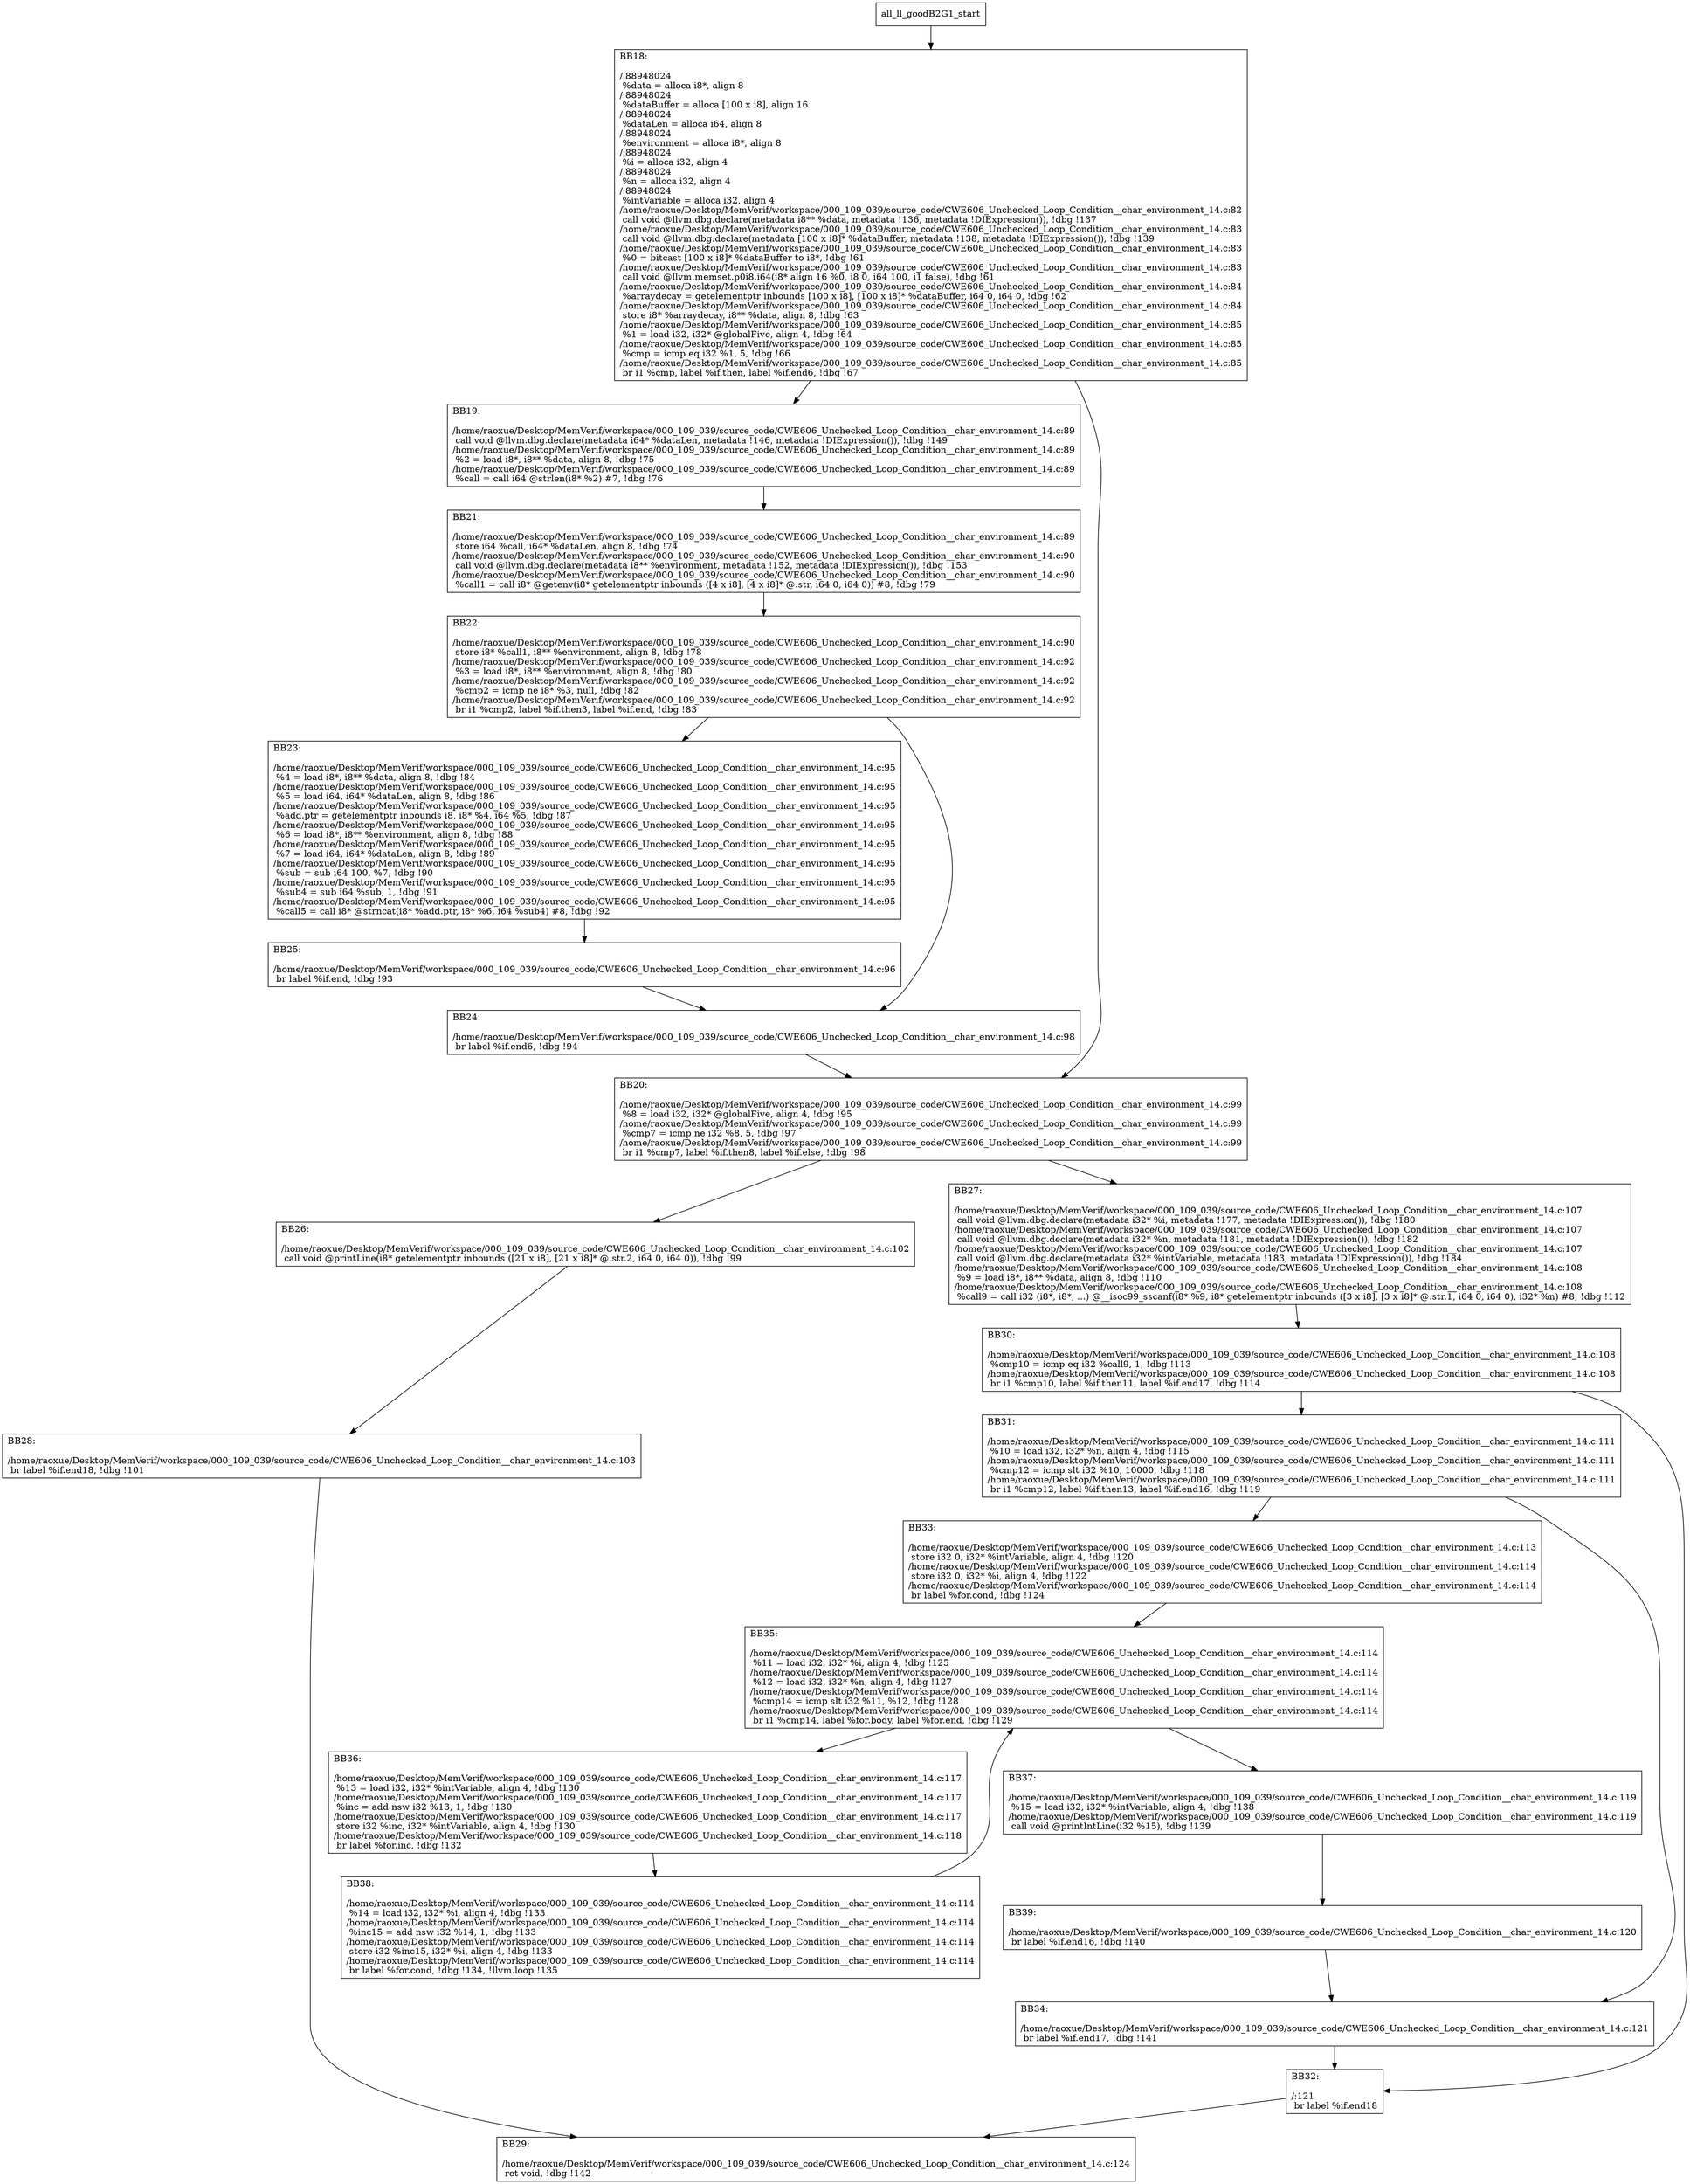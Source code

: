 digraph "CFG for'all_ll_goodB2G1' function" {
	BBall_ll_goodB2G1_start[shape=record,label="{all_ll_goodB2G1_start}"];
	BBall_ll_goodB2G1_start-> all_ll_goodB2G1BB18;
	all_ll_goodB2G1BB18 [shape=record, label="{BB18:\l\l/:88948024\l
  %data = alloca i8*, align 8\l
/:88948024\l
  %dataBuffer = alloca [100 x i8], align 16\l
/:88948024\l
  %dataLen = alloca i64, align 8\l
/:88948024\l
  %environment = alloca i8*, align 8\l
/:88948024\l
  %i = alloca i32, align 4\l
/:88948024\l
  %n = alloca i32, align 4\l
/:88948024\l
  %intVariable = alloca i32, align 4\l
/home/raoxue/Desktop/MemVerif/workspace/000_109_039/source_code/CWE606_Unchecked_Loop_Condition__char_environment_14.c:82\l
  call void @llvm.dbg.declare(metadata i8** %data, metadata !136, metadata !DIExpression()), !dbg !137\l
/home/raoxue/Desktop/MemVerif/workspace/000_109_039/source_code/CWE606_Unchecked_Loop_Condition__char_environment_14.c:83\l
  call void @llvm.dbg.declare(metadata [100 x i8]* %dataBuffer, metadata !138, metadata !DIExpression()), !dbg !139\l
/home/raoxue/Desktop/MemVerif/workspace/000_109_039/source_code/CWE606_Unchecked_Loop_Condition__char_environment_14.c:83\l
  %0 = bitcast [100 x i8]* %dataBuffer to i8*, !dbg !61\l
/home/raoxue/Desktop/MemVerif/workspace/000_109_039/source_code/CWE606_Unchecked_Loop_Condition__char_environment_14.c:83\l
  call void @llvm.memset.p0i8.i64(i8* align 16 %0, i8 0, i64 100, i1 false), !dbg !61\l
/home/raoxue/Desktop/MemVerif/workspace/000_109_039/source_code/CWE606_Unchecked_Loop_Condition__char_environment_14.c:84\l
  %arraydecay = getelementptr inbounds [100 x i8], [100 x i8]* %dataBuffer, i64 0, i64 0, !dbg !62\l
/home/raoxue/Desktop/MemVerif/workspace/000_109_039/source_code/CWE606_Unchecked_Loop_Condition__char_environment_14.c:84\l
  store i8* %arraydecay, i8** %data, align 8, !dbg !63\l
/home/raoxue/Desktop/MemVerif/workspace/000_109_039/source_code/CWE606_Unchecked_Loop_Condition__char_environment_14.c:85\l
  %1 = load i32, i32* @globalFive, align 4, !dbg !64\l
/home/raoxue/Desktop/MemVerif/workspace/000_109_039/source_code/CWE606_Unchecked_Loop_Condition__char_environment_14.c:85\l
  %cmp = icmp eq i32 %1, 5, !dbg !66\l
/home/raoxue/Desktop/MemVerif/workspace/000_109_039/source_code/CWE606_Unchecked_Loop_Condition__char_environment_14.c:85\l
  br i1 %cmp, label %if.then, label %if.end6, !dbg !67\l
}"];
	all_ll_goodB2G1BB18-> all_ll_goodB2G1BB19;
	all_ll_goodB2G1BB18-> all_ll_goodB2G1BB20;
	all_ll_goodB2G1BB19 [shape=record, label="{BB19:\l\l/home/raoxue/Desktop/MemVerif/workspace/000_109_039/source_code/CWE606_Unchecked_Loop_Condition__char_environment_14.c:89\l
  call void @llvm.dbg.declare(metadata i64* %dataLen, metadata !146, metadata !DIExpression()), !dbg !149\l
/home/raoxue/Desktop/MemVerif/workspace/000_109_039/source_code/CWE606_Unchecked_Loop_Condition__char_environment_14.c:89\l
  %2 = load i8*, i8** %data, align 8, !dbg !75\l
/home/raoxue/Desktop/MemVerif/workspace/000_109_039/source_code/CWE606_Unchecked_Loop_Condition__char_environment_14.c:89\l
  %call = call i64 @strlen(i8* %2) #7, !dbg !76\l
}"];
	all_ll_goodB2G1BB19-> all_ll_goodB2G1BB21;
	all_ll_goodB2G1BB21 [shape=record, label="{BB21:\l\l/home/raoxue/Desktop/MemVerif/workspace/000_109_039/source_code/CWE606_Unchecked_Loop_Condition__char_environment_14.c:89\l
  store i64 %call, i64* %dataLen, align 8, !dbg !74\l
/home/raoxue/Desktop/MemVerif/workspace/000_109_039/source_code/CWE606_Unchecked_Loop_Condition__char_environment_14.c:90\l
  call void @llvm.dbg.declare(metadata i8** %environment, metadata !152, metadata !DIExpression()), !dbg !153\l
/home/raoxue/Desktop/MemVerif/workspace/000_109_039/source_code/CWE606_Unchecked_Loop_Condition__char_environment_14.c:90\l
  %call1 = call i8* @getenv(i8* getelementptr inbounds ([4 x i8], [4 x i8]* @.str, i64 0, i64 0)) #8, !dbg !79\l
}"];
	all_ll_goodB2G1BB21-> all_ll_goodB2G1BB22;
	all_ll_goodB2G1BB22 [shape=record, label="{BB22:\l\l/home/raoxue/Desktop/MemVerif/workspace/000_109_039/source_code/CWE606_Unchecked_Loop_Condition__char_environment_14.c:90\l
  store i8* %call1, i8** %environment, align 8, !dbg !78\l
/home/raoxue/Desktop/MemVerif/workspace/000_109_039/source_code/CWE606_Unchecked_Loop_Condition__char_environment_14.c:92\l
  %3 = load i8*, i8** %environment, align 8, !dbg !80\l
/home/raoxue/Desktop/MemVerif/workspace/000_109_039/source_code/CWE606_Unchecked_Loop_Condition__char_environment_14.c:92\l
  %cmp2 = icmp ne i8* %3, null, !dbg !82\l
/home/raoxue/Desktop/MemVerif/workspace/000_109_039/source_code/CWE606_Unchecked_Loop_Condition__char_environment_14.c:92\l
  br i1 %cmp2, label %if.then3, label %if.end, !dbg !83\l
}"];
	all_ll_goodB2G1BB22-> all_ll_goodB2G1BB23;
	all_ll_goodB2G1BB22-> all_ll_goodB2G1BB24;
	all_ll_goodB2G1BB23 [shape=record, label="{BB23:\l\l/home/raoxue/Desktop/MemVerif/workspace/000_109_039/source_code/CWE606_Unchecked_Loop_Condition__char_environment_14.c:95\l
  %4 = load i8*, i8** %data, align 8, !dbg !84\l
/home/raoxue/Desktop/MemVerif/workspace/000_109_039/source_code/CWE606_Unchecked_Loop_Condition__char_environment_14.c:95\l
  %5 = load i64, i64* %dataLen, align 8, !dbg !86\l
/home/raoxue/Desktop/MemVerif/workspace/000_109_039/source_code/CWE606_Unchecked_Loop_Condition__char_environment_14.c:95\l
  %add.ptr = getelementptr inbounds i8, i8* %4, i64 %5, !dbg !87\l
/home/raoxue/Desktop/MemVerif/workspace/000_109_039/source_code/CWE606_Unchecked_Loop_Condition__char_environment_14.c:95\l
  %6 = load i8*, i8** %environment, align 8, !dbg !88\l
/home/raoxue/Desktop/MemVerif/workspace/000_109_039/source_code/CWE606_Unchecked_Loop_Condition__char_environment_14.c:95\l
  %7 = load i64, i64* %dataLen, align 8, !dbg !89\l
/home/raoxue/Desktop/MemVerif/workspace/000_109_039/source_code/CWE606_Unchecked_Loop_Condition__char_environment_14.c:95\l
  %sub = sub i64 100, %7, !dbg !90\l
/home/raoxue/Desktop/MemVerif/workspace/000_109_039/source_code/CWE606_Unchecked_Loop_Condition__char_environment_14.c:95\l
  %sub4 = sub i64 %sub, 1, !dbg !91\l
/home/raoxue/Desktop/MemVerif/workspace/000_109_039/source_code/CWE606_Unchecked_Loop_Condition__char_environment_14.c:95\l
  %call5 = call i8* @strncat(i8* %add.ptr, i8* %6, i64 %sub4) #8, !dbg !92\l
}"];
	all_ll_goodB2G1BB23-> all_ll_goodB2G1BB25;
	all_ll_goodB2G1BB25 [shape=record, label="{BB25:\l\l/home/raoxue/Desktop/MemVerif/workspace/000_109_039/source_code/CWE606_Unchecked_Loop_Condition__char_environment_14.c:96\l
  br label %if.end, !dbg !93\l
}"];
	all_ll_goodB2G1BB25-> all_ll_goodB2G1BB24;
	all_ll_goodB2G1BB24 [shape=record, label="{BB24:\l\l/home/raoxue/Desktop/MemVerif/workspace/000_109_039/source_code/CWE606_Unchecked_Loop_Condition__char_environment_14.c:98\l
  br label %if.end6, !dbg !94\l
}"];
	all_ll_goodB2G1BB24-> all_ll_goodB2G1BB20;
	all_ll_goodB2G1BB20 [shape=record, label="{BB20:\l\l/home/raoxue/Desktop/MemVerif/workspace/000_109_039/source_code/CWE606_Unchecked_Loop_Condition__char_environment_14.c:99\l
  %8 = load i32, i32* @globalFive, align 4, !dbg !95\l
/home/raoxue/Desktop/MemVerif/workspace/000_109_039/source_code/CWE606_Unchecked_Loop_Condition__char_environment_14.c:99\l
  %cmp7 = icmp ne i32 %8, 5, !dbg !97\l
/home/raoxue/Desktop/MemVerif/workspace/000_109_039/source_code/CWE606_Unchecked_Loop_Condition__char_environment_14.c:99\l
  br i1 %cmp7, label %if.then8, label %if.else, !dbg !98\l
}"];
	all_ll_goodB2G1BB20-> all_ll_goodB2G1BB26;
	all_ll_goodB2G1BB20-> all_ll_goodB2G1BB27;
	all_ll_goodB2G1BB26 [shape=record, label="{BB26:\l\l/home/raoxue/Desktop/MemVerif/workspace/000_109_039/source_code/CWE606_Unchecked_Loop_Condition__char_environment_14.c:102\l
  call void @printLine(i8* getelementptr inbounds ([21 x i8], [21 x i8]* @.str.2, i64 0, i64 0)), !dbg !99\l
}"];
	all_ll_goodB2G1BB26-> all_ll_goodB2G1BB28;
	all_ll_goodB2G1BB28 [shape=record, label="{BB28:\l\l/home/raoxue/Desktop/MemVerif/workspace/000_109_039/source_code/CWE606_Unchecked_Loop_Condition__char_environment_14.c:103\l
  br label %if.end18, !dbg !101\l
}"];
	all_ll_goodB2G1BB28-> all_ll_goodB2G1BB29;
	all_ll_goodB2G1BB27 [shape=record, label="{BB27:\l\l/home/raoxue/Desktop/MemVerif/workspace/000_109_039/source_code/CWE606_Unchecked_Loop_Condition__char_environment_14.c:107\l
  call void @llvm.dbg.declare(metadata i32* %i, metadata !177, metadata !DIExpression()), !dbg !180\l
/home/raoxue/Desktop/MemVerif/workspace/000_109_039/source_code/CWE606_Unchecked_Loop_Condition__char_environment_14.c:107\l
  call void @llvm.dbg.declare(metadata i32* %n, metadata !181, metadata !DIExpression()), !dbg !182\l
/home/raoxue/Desktop/MemVerif/workspace/000_109_039/source_code/CWE606_Unchecked_Loop_Condition__char_environment_14.c:107\l
  call void @llvm.dbg.declare(metadata i32* %intVariable, metadata !183, metadata !DIExpression()), !dbg !184\l
/home/raoxue/Desktop/MemVerif/workspace/000_109_039/source_code/CWE606_Unchecked_Loop_Condition__char_environment_14.c:108\l
  %9 = load i8*, i8** %data, align 8, !dbg !110\l
/home/raoxue/Desktop/MemVerif/workspace/000_109_039/source_code/CWE606_Unchecked_Loop_Condition__char_environment_14.c:108\l
  %call9 = call i32 (i8*, i8*, ...) @__isoc99_sscanf(i8* %9, i8* getelementptr inbounds ([3 x i8], [3 x i8]* @.str.1, i64 0, i64 0), i32* %n) #8, !dbg !112\l
}"];
	all_ll_goodB2G1BB27-> all_ll_goodB2G1BB30;
	all_ll_goodB2G1BB30 [shape=record, label="{BB30:\l\l/home/raoxue/Desktop/MemVerif/workspace/000_109_039/source_code/CWE606_Unchecked_Loop_Condition__char_environment_14.c:108\l
  %cmp10 = icmp eq i32 %call9, 1, !dbg !113\l
/home/raoxue/Desktop/MemVerif/workspace/000_109_039/source_code/CWE606_Unchecked_Loop_Condition__char_environment_14.c:108\l
  br i1 %cmp10, label %if.then11, label %if.end17, !dbg !114\l
}"];
	all_ll_goodB2G1BB30-> all_ll_goodB2G1BB31;
	all_ll_goodB2G1BB30-> all_ll_goodB2G1BB32;
	all_ll_goodB2G1BB31 [shape=record, label="{BB31:\l\l/home/raoxue/Desktop/MemVerif/workspace/000_109_039/source_code/CWE606_Unchecked_Loop_Condition__char_environment_14.c:111\l
  %10 = load i32, i32* %n, align 4, !dbg !115\l
/home/raoxue/Desktop/MemVerif/workspace/000_109_039/source_code/CWE606_Unchecked_Loop_Condition__char_environment_14.c:111\l
  %cmp12 = icmp slt i32 %10, 10000, !dbg !118\l
/home/raoxue/Desktop/MemVerif/workspace/000_109_039/source_code/CWE606_Unchecked_Loop_Condition__char_environment_14.c:111\l
  br i1 %cmp12, label %if.then13, label %if.end16, !dbg !119\l
}"];
	all_ll_goodB2G1BB31-> all_ll_goodB2G1BB33;
	all_ll_goodB2G1BB31-> all_ll_goodB2G1BB34;
	all_ll_goodB2G1BB33 [shape=record, label="{BB33:\l\l/home/raoxue/Desktop/MemVerif/workspace/000_109_039/source_code/CWE606_Unchecked_Loop_Condition__char_environment_14.c:113\l
  store i32 0, i32* %intVariable, align 4, !dbg !120\l
/home/raoxue/Desktop/MemVerif/workspace/000_109_039/source_code/CWE606_Unchecked_Loop_Condition__char_environment_14.c:114\l
  store i32 0, i32* %i, align 4, !dbg !122\l
/home/raoxue/Desktop/MemVerif/workspace/000_109_039/source_code/CWE606_Unchecked_Loop_Condition__char_environment_14.c:114\l
  br label %for.cond, !dbg !124\l
}"];
	all_ll_goodB2G1BB33-> all_ll_goodB2G1BB35;
	all_ll_goodB2G1BB35 [shape=record, label="{BB35:\l\l/home/raoxue/Desktop/MemVerif/workspace/000_109_039/source_code/CWE606_Unchecked_Loop_Condition__char_environment_14.c:114\l
  %11 = load i32, i32* %i, align 4, !dbg !125\l
/home/raoxue/Desktop/MemVerif/workspace/000_109_039/source_code/CWE606_Unchecked_Loop_Condition__char_environment_14.c:114\l
  %12 = load i32, i32* %n, align 4, !dbg !127\l
/home/raoxue/Desktop/MemVerif/workspace/000_109_039/source_code/CWE606_Unchecked_Loop_Condition__char_environment_14.c:114\l
  %cmp14 = icmp slt i32 %11, %12, !dbg !128\l
/home/raoxue/Desktop/MemVerif/workspace/000_109_039/source_code/CWE606_Unchecked_Loop_Condition__char_environment_14.c:114\l
  br i1 %cmp14, label %for.body, label %for.end, !dbg !129\l
}"];
	all_ll_goodB2G1BB35-> all_ll_goodB2G1BB36;
	all_ll_goodB2G1BB35-> all_ll_goodB2G1BB37;
	all_ll_goodB2G1BB36 [shape=record, label="{BB36:\l\l/home/raoxue/Desktop/MemVerif/workspace/000_109_039/source_code/CWE606_Unchecked_Loop_Condition__char_environment_14.c:117\l
  %13 = load i32, i32* %intVariable, align 4, !dbg !130\l
/home/raoxue/Desktop/MemVerif/workspace/000_109_039/source_code/CWE606_Unchecked_Loop_Condition__char_environment_14.c:117\l
  %inc = add nsw i32 %13, 1, !dbg !130\l
/home/raoxue/Desktop/MemVerif/workspace/000_109_039/source_code/CWE606_Unchecked_Loop_Condition__char_environment_14.c:117\l
  store i32 %inc, i32* %intVariable, align 4, !dbg !130\l
/home/raoxue/Desktop/MemVerif/workspace/000_109_039/source_code/CWE606_Unchecked_Loop_Condition__char_environment_14.c:118\l
  br label %for.inc, !dbg !132\l
}"];
	all_ll_goodB2G1BB36-> all_ll_goodB2G1BB38;
	all_ll_goodB2G1BB38 [shape=record, label="{BB38:\l\l/home/raoxue/Desktop/MemVerif/workspace/000_109_039/source_code/CWE606_Unchecked_Loop_Condition__char_environment_14.c:114\l
  %14 = load i32, i32* %i, align 4, !dbg !133\l
/home/raoxue/Desktop/MemVerif/workspace/000_109_039/source_code/CWE606_Unchecked_Loop_Condition__char_environment_14.c:114\l
  %inc15 = add nsw i32 %14, 1, !dbg !133\l
/home/raoxue/Desktop/MemVerif/workspace/000_109_039/source_code/CWE606_Unchecked_Loop_Condition__char_environment_14.c:114\l
  store i32 %inc15, i32* %i, align 4, !dbg !133\l
/home/raoxue/Desktop/MemVerif/workspace/000_109_039/source_code/CWE606_Unchecked_Loop_Condition__char_environment_14.c:114\l
  br label %for.cond, !dbg !134, !llvm.loop !135\l
}"];
	all_ll_goodB2G1BB38-> all_ll_goodB2G1BB35;
	all_ll_goodB2G1BB37 [shape=record, label="{BB37:\l\l/home/raoxue/Desktop/MemVerif/workspace/000_109_039/source_code/CWE606_Unchecked_Loop_Condition__char_environment_14.c:119\l
  %15 = load i32, i32* %intVariable, align 4, !dbg !138\l
/home/raoxue/Desktop/MemVerif/workspace/000_109_039/source_code/CWE606_Unchecked_Loop_Condition__char_environment_14.c:119\l
  call void @printIntLine(i32 %15), !dbg !139\l
}"];
	all_ll_goodB2G1BB37-> all_ll_goodB2G1BB39;
	all_ll_goodB2G1BB39 [shape=record, label="{BB39:\l\l/home/raoxue/Desktop/MemVerif/workspace/000_109_039/source_code/CWE606_Unchecked_Loop_Condition__char_environment_14.c:120\l
  br label %if.end16, !dbg !140\l
}"];
	all_ll_goodB2G1BB39-> all_ll_goodB2G1BB34;
	all_ll_goodB2G1BB34 [shape=record, label="{BB34:\l\l/home/raoxue/Desktop/MemVerif/workspace/000_109_039/source_code/CWE606_Unchecked_Loop_Condition__char_environment_14.c:121\l
  br label %if.end17, !dbg !141\l
}"];
	all_ll_goodB2G1BB34-> all_ll_goodB2G1BB32;
	all_ll_goodB2G1BB32 [shape=record, label="{BB32:\l\l/:121\l
  br label %if.end18\l
}"];
	all_ll_goodB2G1BB32-> all_ll_goodB2G1BB29;
	all_ll_goodB2G1BB29 [shape=record, label="{BB29:\l\l/home/raoxue/Desktop/MemVerif/workspace/000_109_039/source_code/CWE606_Unchecked_Loop_Condition__char_environment_14.c:124\l
  ret void, !dbg !142\l
}"];
}
